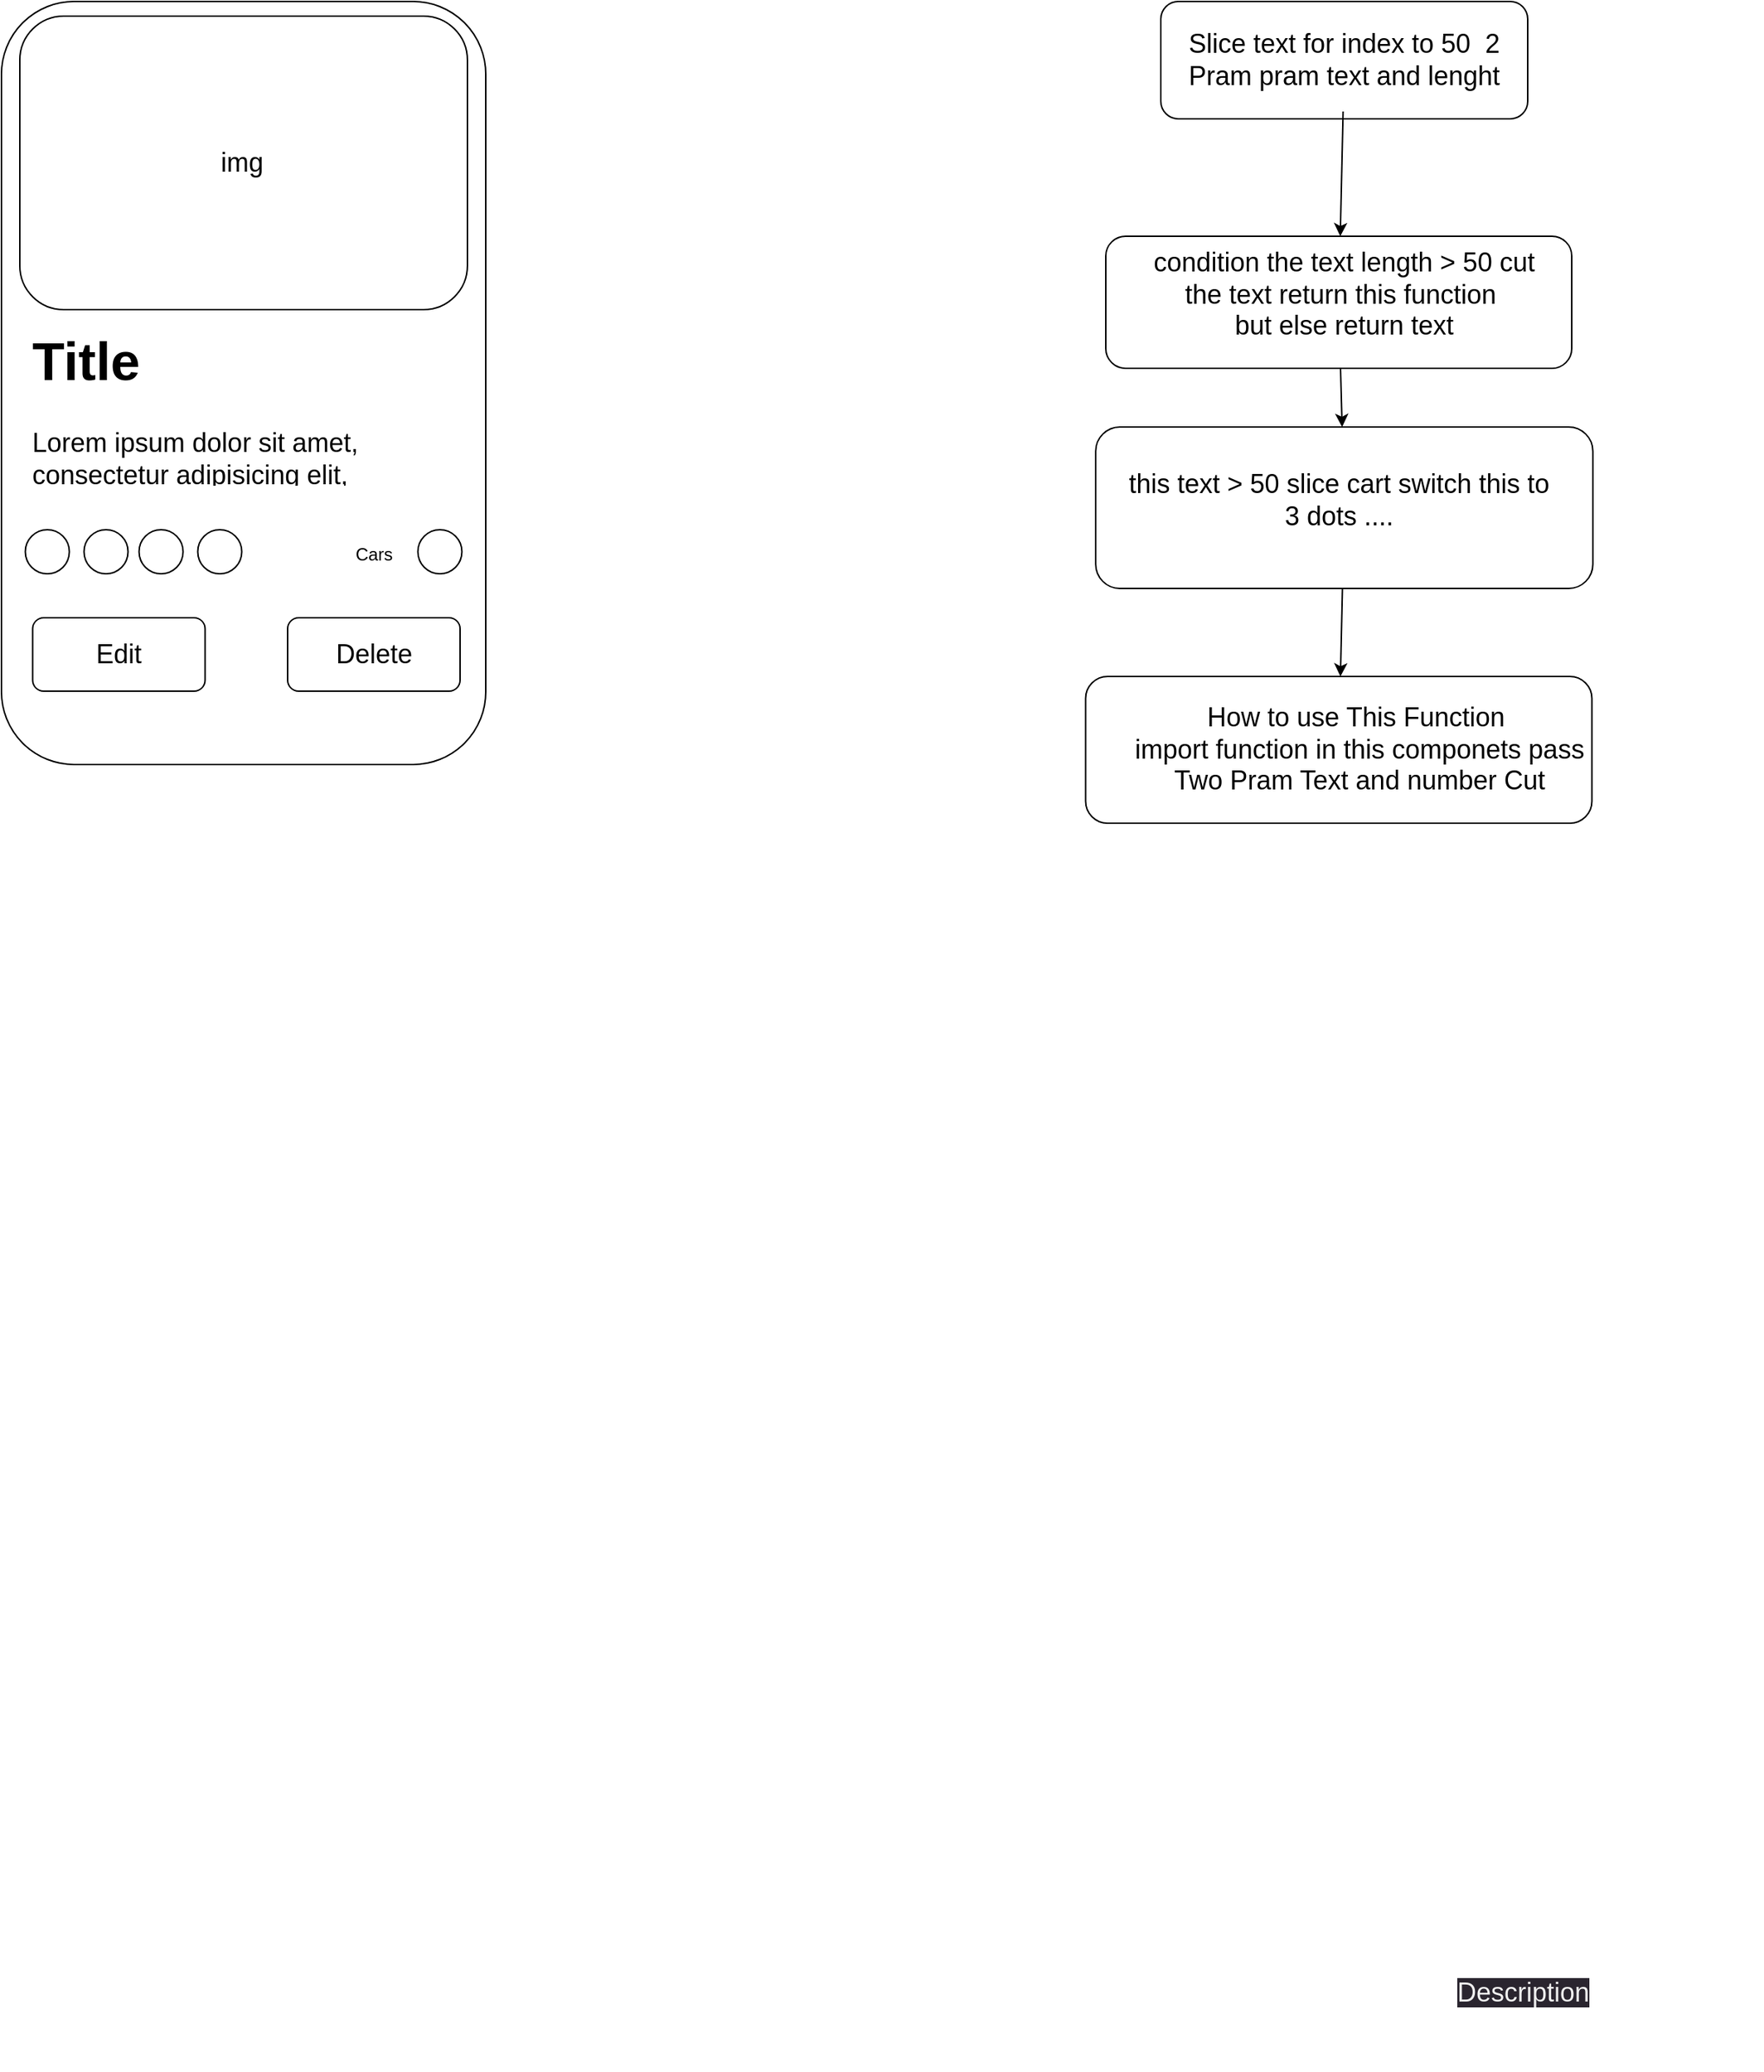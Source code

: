 <mxfile>
    <diagram id="tt_RWcuw7qBVZyhsoJGe" name="Page-1">
        <mxGraphModel dx="1653" dy="1949" grid="1" gridSize="10" guides="1" tooltips="1" connect="1" arrows="1" fold="1" page="1" pageScale="1" pageWidth="850" pageHeight="1100" math="0" shadow="0">
            <root>
                <mxCell id="0"/>
                <mxCell id="1" parent="0"/>
                <mxCell id="9" value="&lt;span style=&quot;color: rgb(240, 240, 240); font-family: Helvetica; font-size: 18px; font-style: normal; font-variant-ligatures: normal; font-variant-caps: normal; font-weight: 400; letter-spacing: normal; orphans: 2; text-align: center; text-indent: 0px; text-transform: none; widows: 2; word-spacing: 0px; -webkit-text-stroke-width: 0px; background-color: rgb(42, 37, 47); text-decoration-thickness: initial; text-decoration-style: initial; text-decoration-color: initial; float: none; display: inline !important;&quot;&gt;Description&lt;/span&gt;" style="text;whiteSpace=wrap;html=1;fontSize=18;" parent="1" vertex="1">
                    <mxGeometry x="520" y="340" width="210" height="70" as="geometry"/>
                </mxCell>
                <mxCell id="10" value="" style="rounded=1;whiteSpace=wrap;html=1;fontSize=18;" parent="1" vertex="1">
                    <mxGeometry x="-470" y="-1000" width="330" height="520" as="geometry"/>
                </mxCell>
                <mxCell id="11" value="" style="rounded=1;whiteSpace=wrap;html=1;fontSize=18;" parent="1" vertex="1">
                    <mxGeometry x="-457.5" y="-990" width="305" height="200" as="geometry"/>
                </mxCell>
                <mxCell id="12" value="img" style="text;html=1;strokeColor=none;fillColor=none;align=center;verticalAlign=middle;whiteSpace=wrap;rounded=0;fontSize=18;" parent="1" vertex="1">
                    <mxGeometry x="-336.25" y="-905" width="60" height="30" as="geometry"/>
                </mxCell>
                <mxCell id="13" value="&lt;h1&gt;Title&lt;/h1&gt;&lt;p&gt;Lorem ipsum dolor sit amet, consectetur adipisicing elit, sed do eiusmod tempor incididunt ut labore et dolore magna aliqua.&lt;/p&gt;" style="text;html=1;strokeColor=none;fillColor=none;spacing=5;spacingTop=-20;whiteSpace=wrap;overflow=hidden;rounded=0;fontSize=18;" parent="1" vertex="1">
                    <mxGeometry x="-453.75" y="-790" width="237.5" height="120" as="geometry"/>
                </mxCell>
                <mxCell id="14" value="" style="ellipse;whiteSpace=wrap;html=1;aspect=fixed;fontSize=18;" parent="1" vertex="1">
                    <mxGeometry x="-453.75" y="-640" width="30" height="30" as="geometry"/>
                </mxCell>
                <mxCell id="15" value="" style="ellipse;whiteSpace=wrap;html=1;aspect=fixed;fontSize=18;" parent="1" vertex="1">
                    <mxGeometry x="-413.75" y="-640" width="30" height="30" as="geometry"/>
                </mxCell>
                <mxCell id="17" value="" style="ellipse;whiteSpace=wrap;html=1;aspect=fixed;fontSize=18;" parent="1" vertex="1">
                    <mxGeometry x="-336.25" y="-640" width="30" height="30" as="geometry"/>
                </mxCell>
                <mxCell id="18" value="" style="ellipse;whiteSpace=wrap;html=1;aspect=fixed;fontSize=18;" parent="1" vertex="1">
                    <mxGeometry x="-376.25" y="-640" width="30" height="30" as="geometry"/>
                </mxCell>
                <mxCell id="24" value="&lt;font style=&quot;font-size: 12px;&quot;&gt;Cars&lt;/font&gt;" style="text;html=1;strokeColor=none;fillColor=none;align=center;verticalAlign=middle;whiteSpace=wrap;rounded=0;fontSize=18;" parent="1" vertex="1">
                    <mxGeometry x="-246.25" y="-640" width="60" height="30" as="geometry"/>
                </mxCell>
                <mxCell id="25" value="" style="ellipse;whiteSpace=wrap;html=1;aspect=fixed;fontSize=18;" parent="1" vertex="1">
                    <mxGeometry x="-186.25" y="-640" width="30" height="30" as="geometry"/>
                </mxCell>
                <mxCell id="26" value="" style="rounded=1;whiteSpace=wrap;html=1;fontSize=12;" parent="1" vertex="1">
                    <mxGeometry x="-448.75" y="-580" width="117.5" height="50" as="geometry"/>
                </mxCell>
                <mxCell id="28" value="" style="rounded=1;whiteSpace=wrap;html=1;fontSize=12;" parent="1" vertex="1">
                    <mxGeometry x="-275" y="-580" width="117.5" height="50" as="geometry"/>
                </mxCell>
                <mxCell id="29" value="&lt;font style=&quot;font-size: 18px;&quot;&gt;Delete&lt;/font&gt;" style="text;html=1;strokeColor=none;fillColor=none;align=center;verticalAlign=middle;whiteSpace=wrap;rounded=0;fontSize=12;" parent="1" vertex="1">
                    <mxGeometry x="-246.25" y="-570" width="60" height="30" as="geometry"/>
                </mxCell>
                <mxCell id="33" value="&lt;font style=&quot;font-size: 18px;&quot;&gt;Edit&lt;/font&gt;" style="text;html=1;strokeColor=none;fillColor=none;align=center;verticalAlign=middle;whiteSpace=wrap;rounded=0;fontSize=12;" parent="1" vertex="1">
                    <mxGeometry x="-420" y="-570" width="60" height="30" as="geometry"/>
                </mxCell>
                <mxCell id="34" value="" style="rounded=1;whiteSpace=wrap;html=1;" vertex="1" parent="1">
                    <mxGeometry x="320" y="-1000" width="250" height="80" as="geometry"/>
                </mxCell>
                <mxCell id="37" style="edgeStyle=none;html=1;fontSize=18;" edge="1" parent="1" source="35" target="38">
                    <mxGeometry relative="1" as="geometry">
                        <mxPoint x="445" y="-790" as="targetPoint"/>
                    </mxGeometry>
                </mxCell>
                <mxCell id="35" value="&lt;span style=&quot;font-size: 18px;&quot;&gt;Slice text for index to 50&amp;nbsp; 2 Pram pram text and lenght&lt;/span&gt;" style="text;html=1;strokeColor=none;fillColor=none;align=center;verticalAlign=middle;whiteSpace=wrap;rounded=0;" vertex="1" parent="1">
                    <mxGeometry x="320" y="-995" width="250" height="70" as="geometry"/>
                </mxCell>
                <mxCell id="40" style="edgeStyle=none;html=1;fontSize=18;" edge="1" parent="1" source="38" target="41">
                    <mxGeometry relative="1" as="geometry">
                        <mxPoint x="441.25" y="-660" as="targetPoint"/>
                    </mxGeometry>
                </mxCell>
                <mxCell id="38" value="" style="rounded=1;whiteSpace=wrap;html=1;fontSize=18;" vertex="1" parent="1">
                    <mxGeometry x="282.5" y="-840" width="317.5" height="90" as="geometry"/>
                </mxCell>
                <mxCell id="39" value="condition the text length &amp;gt; 50 cut the text return this function&amp;nbsp;&lt;br&gt;but else return text" style="text;html=1;strokeColor=none;fillColor=none;align=center;verticalAlign=middle;whiteSpace=wrap;rounded=0;fontSize=18;" vertex="1" parent="1">
                    <mxGeometry x="305" y="-840" width="280" height="80" as="geometry"/>
                </mxCell>
                <mxCell id="43" style="edgeStyle=none;html=1;fontSize=18;" edge="1" parent="1" source="41" target="44">
                    <mxGeometry relative="1" as="geometry">
                        <mxPoint x="445.005" y="-510" as="targetPoint"/>
                    </mxGeometry>
                </mxCell>
                <mxCell id="41" value="" style="rounded=1;whiteSpace=wrap;html=1;fontSize=18;" vertex="1" parent="1">
                    <mxGeometry x="275.63" y="-710" width="338.75" height="110" as="geometry"/>
                </mxCell>
                <mxCell id="42" value="this text &amp;gt; 50 slice cart switch this to 3 dots ...." style="text;html=1;strokeColor=none;fillColor=none;align=center;verticalAlign=middle;whiteSpace=wrap;rounded=0;fontSize=18;" vertex="1" parent="1">
                    <mxGeometry x="291.88" y="-700" width="298.75" height="80" as="geometry"/>
                </mxCell>
                <mxCell id="44" value="" style="rounded=1;whiteSpace=wrap;html=1;fontSize=18;" vertex="1" parent="1">
                    <mxGeometry x="268.75" y="-540" width="344.99" height="100" as="geometry"/>
                </mxCell>
                <mxCell id="45" value="How to use This Function&amp;nbsp;&lt;br&gt;import function in this componets pass Two Pram Text and number Cut" style="text;html=1;strokeColor=none;fillColor=none;align=center;verticalAlign=middle;whiteSpace=wrap;rounded=0;fontSize=18;" vertex="1" parent="1">
                    <mxGeometry x="282.5" y="-540" width="344.99" height="100" as="geometry"/>
                </mxCell>
            </root>
        </mxGraphModel>
    </diagram>
</mxfile>